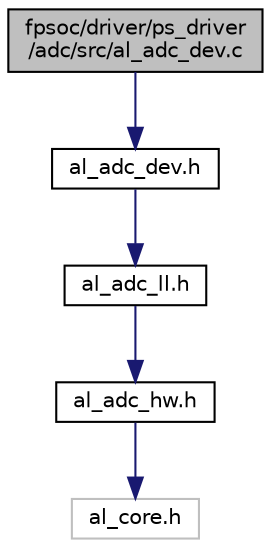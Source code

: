 digraph "fpsoc/driver/ps_driver/adc/src/al_adc_dev.c"
{
  edge [fontname="Helvetica",fontsize="10",labelfontname="Helvetica",labelfontsize="10"];
  node [fontname="Helvetica",fontsize="10",shape=record];
  Node0 [label="fpsoc/driver/ps_driver\l/adc/src/al_adc_dev.c",height=0.2,width=0.4,color="black", fillcolor="grey75", style="filled", fontcolor="black"];
  Node0 -> Node1 [color="midnightblue",fontsize="10",style="solid",fontname="Helvetica"];
  Node1 [label="al_adc_dev.h",height=0.2,width=0.4,color="black", fillcolor="white", style="filled",URL="$al__adc__dev_8h.html"];
  Node1 -> Node2 [color="midnightblue",fontsize="10",style="solid",fontname="Helvetica"];
  Node2 [label="al_adc_ll.h",height=0.2,width=0.4,color="black", fillcolor="white", style="filled",URL="$al__adc__ll_8h.html"];
  Node2 -> Node3 [color="midnightblue",fontsize="10",style="solid",fontname="Helvetica"];
  Node3 [label="al_adc_hw.h",height=0.2,width=0.4,color="black", fillcolor="white", style="filled",URL="$al__adc__hw_8h.html"];
  Node3 -> Node4 [color="midnightblue",fontsize="10",style="solid",fontname="Helvetica"];
  Node4 [label="al_core.h",height=0.2,width=0.4,color="grey75", fillcolor="white", style="filled"];
}
